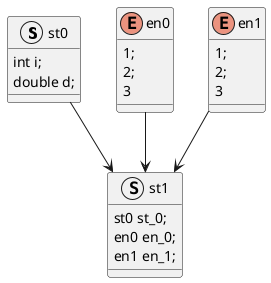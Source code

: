 @startuml test
struct st0
{
    int i;
    double d;

}

enum en0 
{
    1;
    2;
    3
}

enum en1 
{
    1;
    2;
    3
}

struct st1 
{
    st0 st_0;
    en0 en_0;
    en1 en_1;
}

st0 --> st1
en0 --> st1
en1 --> st1
@enduml